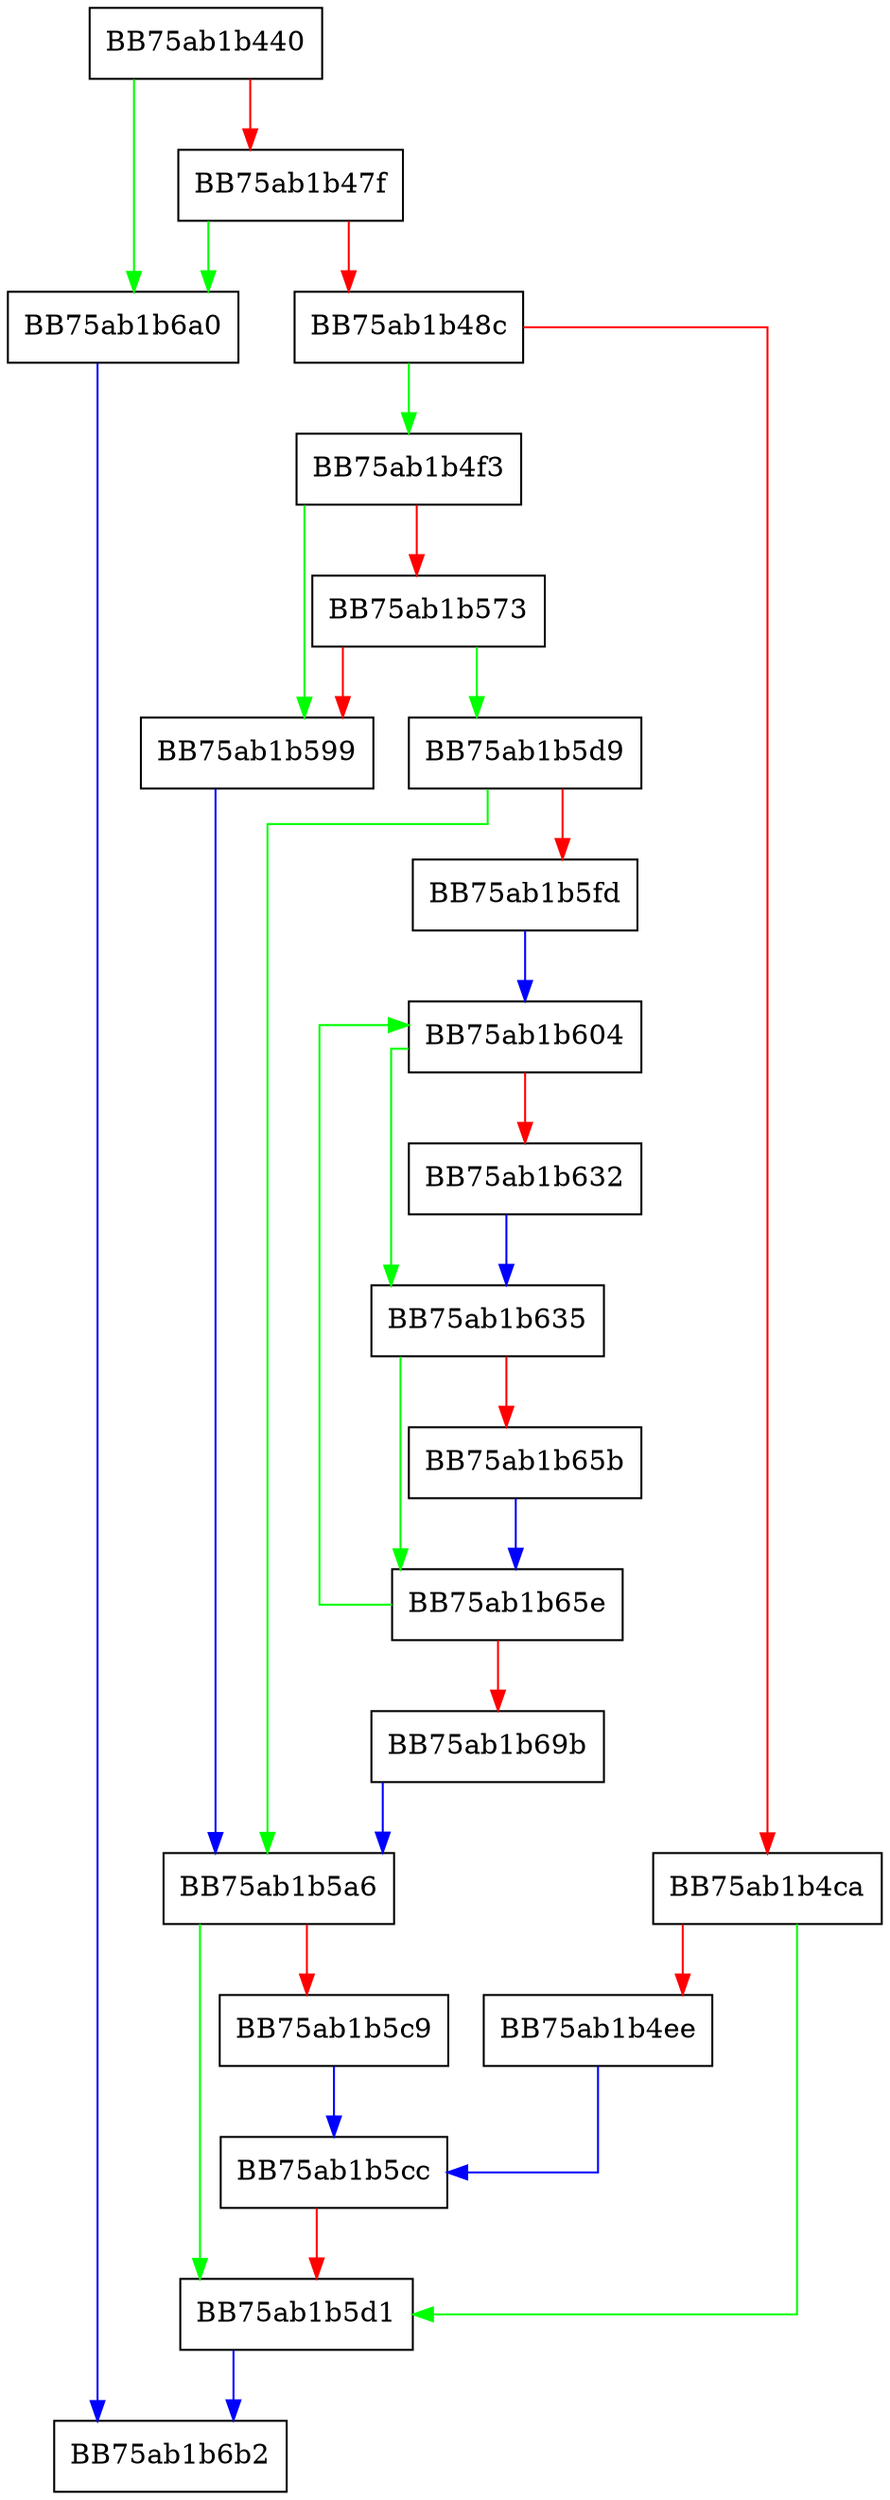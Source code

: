 digraph GetIisInstallPaths {
  node [shape="box"];
  graph [splines=ortho];
  BB75ab1b440 -> BB75ab1b6a0 [color="green"];
  BB75ab1b440 -> BB75ab1b47f [color="red"];
  BB75ab1b47f -> BB75ab1b6a0 [color="green"];
  BB75ab1b47f -> BB75ab1b48c [color="red"];
  BB75ab1b48c -> BB75ab1b4f3 [color="green"];
  BB75ab1b48c -> BB75ab1b4ca [color="red"];
  BB75ab1b4ca -> BB75ab1b5d1 [color="green"];
  BB75ab1b4ca -> BB75ab1b4ee [color="red"];
  BB75ab1b4ee -> BB75ab1b5cc [color="blue"];
  BB75ab1b4f3 -> BB75ab1b599 [color="green"];
  BB75ab1b4f3 -> BB75ab1b573 [color="red"];
  BB75ab1b573 -> BB75ab1b5d9 [color="green"];
  BB75ab1b573 -> BB75ab1b599 [color="red"];
  BB75ab1b599 -> BB75ab1b5a6 [color="blue"];
  BB75ab1b5a6 -> BB75ab1b5d1 [color="green"];
  BB75ab1b5a6 -> BB75ab1b5c9 [color="red"];
  BB75ab1b5c9 -> BB75ab1b5cc [color="blue"];
  BB75ab1b5cc -> BB75ab1b5d1 [color="red"];
  BB75ab1b5d1 -> BB75ab1b6b2 [color="blue"];
  BB75ab1b5d9 -> BB75ab1b5a6 [color="green"];
  BB75ab1b5d9 -> BB75ab1b5fd [color="red"];
  BB75ab1b5fd -> BB75ab1b604 [color="blue"];
  BB75ab1b604 -> BB75ab1b635 [color="green"];
  BB75ab1b604 -> BB75ab1b632 [color="red"];
  BB75ab1b632 -> BB75ab1b635 [color="blue"];
  BB75ab1b635 -> BB75ab1b65e [color="green"];
  BB75ab1b635 -> BB75ab1b65b [color="red"];
  BB75ab1b65b -> BB75ab1b65e [color="blue"];
  BB75ab1b65e -> BB75ab1b604 [color="green"];
  BB75ab1b65e -> BB75ab1b69b [color="red"];
  BB75ab1b69b -> BB75ab1b5a6 [color="blue"];
  BB75ab1b6a0 -> BB75ab1b6b2 [color="blue"];
}